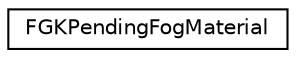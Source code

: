 digraph "Graphical Class Hierarchy"
{
 // LATEX_PDF_SIZE
  edge [fontname="Helvetica",fontsize="10",labelfontname="Helvetica",labelfontsize="10"];
  node [fontname="Helvetica",fontsize="10",shape=record];
  rankdir="LR";
  Node0 [label="FGKPendingFogMaterial",height=0.2,width=0.4,color="black", fillcolor="white", style="filled",URL="$structFGKPendingFogMaterial.html",tooltip=" "];
}
